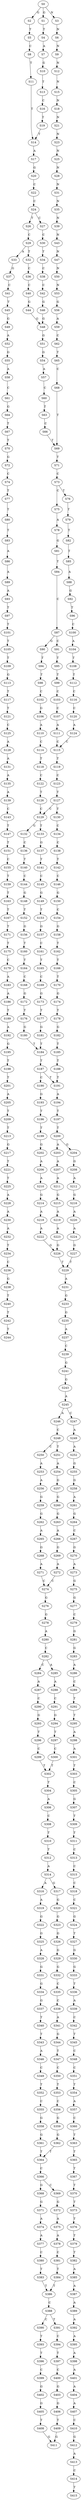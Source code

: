 strict digraph  {
	S0 -> S1 [ label = G ];
	S0 -> S2 [ label = G ];
	S0 -> S3 [ label = N ];
	S1 -> S4 [ label = T ];
	S2 -> S5 [ label = T ];
	S3 -> S6 [ label = N ];
	S4 -> S7 [ label = A ];
	S5 -> S8 [ label = C ];
	S6 -> S9 [ label = N ];
	S7 -> S10 [ label = G ];
	S8 -> S11 [ label = T ];
	S9 -> S12 [ label = N ];
	S10 -> S13 [ label = T ];
	S11 -> S14 [ label = T ];
	S12 -> S15 [ label = N ];
	S13 -> S16 [ label = C ];
	S14 -> S17 [ label = A ];
	S15 -> S18 [ label = N ];
	S16 -> S19 [ label = T ];
	S17 -> S20 [ label = G ];
	S18 -> S21 [ label = N ];
	S19 -> S14 [ label = T ];
	S20 -> S22 [ label = C ];
	S21 -> S23 [ label = N ];
	S22 -> S24 [ label = C ];
	S23 -> S25 [ label = N ];
	S24 -> S26 [ label = T ];
	S24 -> S27 [ label = C ];
	S25 -> S28 [ label = N ];
	S26 -> S29 [ label = C ];
	S27 -> S30 [ label = C ];
	S28 -> S31 [ label = N ];
	S29 -> S32 [ label = T ];
	S29 -> S33 [ label = A ];
	S30 -> S34 [ label = T ];
	S31 -> S35 [ label = N ];
	S32 -> S36 [ label = C ];
	S33 -> S37 [ label = G ];
	S34 -> S38 [ label = C ];
	S35 -> S39 [ label = N ];
	S36 -> S40 [ label = C ];
	S37 -> S41 [ label = C ];
	S38 -> S42 [ label = C ];
	S39 -> S43 [ label = N ];
	S40 -> S44 [ label = G ];
	S41 -> S45 [ label = T ];
	S42 -> S46 [ label = G ];
	S43 -> S47 [ label = N ];
	S44 -> S48 [ label = G ];
	S45 -> S49 [ label = G ];
	S46 -> S48 [ label = G ];
	S47 -> S50 [ label = N ];
	S48 -> S51 [ label = G ];
	S49 -> S52 [ label = A ];
	S50 -> S53 [ label = N ];
	S51 -> S54 [ label = G ];
	S52 -> S55 [ label = G ];
	S53 -> S56 [ label = G ];
	S54 -> S57 [ label = A ];
	S55 -> S58 [ label = A ];
	S56 -> S59 [ label = A ];
	S57 -> S60 [ label = C ];
	S58 -> S61 [ label = C ];
	S59 -> S62 [ label = C ];
	S60 -> S63 [ label = T ];
	S61 -> S64 [ label = G ];
	S62 -> S65 [ label = T ];
	S63 -> S66 [ label = C ];
	S64 -> S67 [ label = T ];
	S65 -> S68 [ label = C ];
	S66 -> S69 [ label = T ];
	S67 -> S70 [ label = T ];
	S68 -> S69 [ label = T ];
	S69 -> S71 [ label = T ];
	S70 -> S72 [ label = G ];
	S71 -> S73 [ label = C ];
	S72 -> S74 [ label = C ];
	S73 -> S75 [ label = C ];
	S73 -> S76 [ label = T ];
	S74 -> S77 [ label = T ];
	S75 -> S78 [ label = A ];
	S76 -> S79 [ label = T ];
	S77 -> S80 [ label = T ];
	S78 -> S81 [ label = G ];
	S79 -> S82 [ label = T ];
	S80 -> S83 [ label = T ];
	S81 -> S84 [ label = T ];
	S82 -> S85 [ label = T ];
	S83 -> S86 [ label = A ];
	S84 -> S87 [ label = C ];
	S85 -> S88 [ label = A ];
	S86 -> S89 [ label = A ];
	S87 -> S90 [ label = G ];
	S87 -> S91 [ label = C ];
	S88 -> S92 [ label = G ];
	S89 -> S93 [ label = A ];
	S90 -> S94 [ label = T ];
	S91 -> S95 [ label = T ];
	S92 -> S96 [ label = T ];
	S93 -> S97 [ label = T ];
	S94 -> S98 [ label = T ];
	S95 -> S99 [ label = T ];
	S96 -> S100 [ label = C ];
	S97 -> S101 [ label = T ];
	S98 -> S102 [ label = C ];
	S99 -> S103 [ label = C ];
	S100 -> S104 [ label = A ];
	S101 -> S105 [ label = T ];
	S102 -> S106 [ label = G ];
	S103 -> S107 [ label = C ];
	S104 -> S108 [ label = T ];
	S105 -> S109 [ label = T ];
	S106 -> S110 [ label = A ];
	S107 -> S111 [ label = A ];
	S108 -> S112 [ label = T ];
	S109 -> S113 [ label = G ];
	S110 -> S114 [ label = C ];
	S111 -> S115 [ label = C ];
	S112 -> S116 [ label = C ];
	S113 -> S117 [ label = T ];
	S114 -> S118 [ label = T ];
	S115 -> S119 [ label = T ];
	S116 -> S120 [ label = C ];
	S117 -> S121 [ label = T ];
	S118 -> S122 [ label = C ];
	S119 -> S123 [ label = C ];
	S120 -> S124 [ label = A ];
	S121 -> S125 [ label = C ];
	S122 -> S126 [ label = T ];
	S123 -> S127 [ label = T ];
	S124 -> S115 [ label = C ];
	S125 -> S128 [ label = A ];
	S126 -> S129 [ label = C ];
	S127 -> S130 [ label = T ];
	S127 -> S129 [ label = C ];
	S128 -> S131 [ label = A ];
	S129 -> S132 [ label = G ];
	S129 -> S133 [ label = T ];
	S130 -> S134 [ label = C ];
	S131 -> S135 [ label = A ];
	S132 -> S136 [ label = C ];
	S133 -> S137 [ label = G ];
	S134 -> S138 [ label = C ];
	S135 -> S139 [ label = A ];
	S136 -> S140 [ label = T ];
	S137 -> S141 [ label = T ];
	S138 -> S142 [ label = T ];
	S139 -> S143 [ label = C ];
	S140 -> S144 [ label = C ];
	S141 -> S145 [ label = C ];
	S142 -> S146 [ label = C ];
	S143 -> S147 [ label = T ];
	S144 -> S148 [ label = G ];
	S145 -> S149 [ label = G ];
	S146 -> S150 [ label = G ];
	S147 -> S151 [ label = T ];
	S148 -> S152 [ label = T ];
	S149 -> S153 [ label = T ];
	S150 -> S154 [ label = C ];
	S151 -> S155 [ label = C ];
	S152 -> S156 [ label = G ];
	S153 -> S157 [ label = G ];
	S154 -> S158 [ label = G ];
	S155 -> S159 [ label = T ];
	S156 -> S160 [ label = T ];
	S157 -> S161 [ label = C ];
	S158 -> S162 [ label = T ];
	S159 -> S163 [ label = T ];
	S160 -> S164 [ label = T ];
	S161 -> S165 [ label = T ];
	S162 -> S166 [ label = T ];
	S163 -> S167 [ label = T ];
	S164 -> S168 [ label = C ];
	S165 -> S169 [ label = C ];
	S166 -> S170 [ label = T ];
	S167 -> S171 [ label = T ];
	S168 -> S172 [ label = G ];
	S169 -> S173 [ label = G ];
	S170 -> S174 [ label = G ];
	S171 -> S175 [ label = T ];
	S172 -> S176 [ label = T ];
	S173 -> S177 [ label = T ];
	S174 -> S178 [ label = T ];
	S175 -> S179 [ label = C ];
	S176 -> S180 [ label = G ];
	S177 -> S181 [ label = G ];
	S178 -> S182 [ label = G ];
	S179 -> S183 [ label = A ];
	S180 -> S184 [ label = T ];
	S181 -> S184 [ label = T ];
	S182 -> S185 [ label = T ];
	S183 -> S186 [ label = A ];
	S184 -> S187 [ label = T ];
	S185 -> S188 [ label = T ];
	S186 -> S189 [ label = T ];
	S187 -> S190 [ label = C ];
	S187 -> S191 [ label = T ];
	S188 -> S191 [ label = T ];
	S189 -> S192 [ label = A ];
	S190 -> S193 [ label = G ];
	S191 -> S194 [ label = A ];
	S192 -> S195 [ label = G ];
	S193 -> S196 [ label = T ];
	S194 -> S197 [ label = T ];
	S195 -> S198 [ label = T ];
	S196 -> S199 [ label = T ];
	S197 -> S200 [ label = T ];
	S198 -> S201 [ label = T ];
	S199 -> S202 [ label = G ];
	S200 -> S203 [ label = A ];
	S200 -> S204 [ label = G ];
	S201 -> S205 [ label = A ];
	S202 -> S206 [ label = A ];
	S203 -> S207 [ label = A ];
	S204 -> S208 [ label = G ];
	S205 -> S209 [ label = T ];
	S206 -> S210 [ label = A ];
	S207 -> S211 [ label = A ];
	S208 -> S212 [ label = A ];
	S209 -> S213 [ label = T ];
	S210 -> S214 [ label = G ];
	S211 -> S215 [ label = G ];
	S212 -> S216 [ label = G ];
	S213 -> S217 [ label = G ];
	S214 -> S218 [ label = A ];
	S215 -> S219 [ label = A ];
	S216 -> S220 [ label = A ];
	S217 -> S221 [ label = T ];
	S218 -> S222 [ label = A ];
	S219 -> S223 [ label = A ];
	S220 -> S224 [ label = A ];
	S221 -> S225 [ label = T ];
	S222 -> S226 [ label = G ];
	S223 -> S226 [ label = G ];
	S224 -> S227 [ label = G ];
	S225 -> S228 [ label = A ];
	S226 -> S229 [ label = T ];
	S227 -> S229 [ label = T ];
	S228 -> S230 [ label = A ];
	S229 -> S231 [ label = A ];
	S230 -> S232 [ label = A ];
	S231 -> S233 [ label = G ];
	S232 -> S234 [ label = T ];
	S233 -> S235 [ label = G ];
	S234 -> S236 [ label = C ];
	S235 -> S237 [ label = A ];
	S236 -> S238 [ label = G ];
	S237 -> S239 [ label = C ];
	S238 -> S240 [ label = T ];
	S239 -> S241 [ label = G ];
	S240 -> S242 [ label = T ];
	S241 -> S243 [ label = G ];
	S242 -> S244 [ label = T ];
	S243 -> S245 [ label = A ];
	S245 -> S246 [ label = A ];
	S245 -> S247 [ label = C ];
	S246 -> S248 [ label = C ];
	S247 -> S249 [ label = A ];
	S248 -> S250 [ label = C ];
	S248 -> S251 [ label = T ];
	S249 -> S252 [ label = A ];
	S250 -> S253 [ label = A ];
	S251 -> S254 [ label = A ];
	S252 -> S255 [ label = G ];
	S253 -> S256 [ label = A ];
	S254 -> S257 [ label = G ];
	S255 -> S258 [ label = G ];
	S256 -> S259 [ label = G ];
	S257 -> S260 [ label = G ];
	S258 -> S261 [ label = A ];
	S259 -> S262 [ label = G ];
	S260 -> S263 [ label = G ];
	S261 -> S264 [ label = G ];
	S262 -> S265 [ label = A ];
	S263 -> S266 [ label = A ];
	S264 -> S267 [ label = C ];
	S265 -> S268 [ label = G ];
	S266 -> S269 [ label = G ];
	S267 -> S270 [ label = G ];
	S268 -> S271 [ label = A ];
	S269 -> S272 [ label = A ];
	S270 -> S273 [ label = A ];
	S271 -> S274 [ label = C ];
	S272 -> S274 [ label = C ];
	S273 -> S275 [ label = G ];
	S274 -> S276 [ label = G ];
	S275 -> S277 [ label = G ];
	S276 -> S278 [ label = G ];
	S277 -> S279 [ label = C ];
	S278 -> S280 [ label = A ];
	S279 -> S281 [ label = G ];
	S280 -> S282 [ label = C ];
	S281 -> S283 [ label = G ];
	S282 -> S284 [ label = C ];
	S282 -> S285 [ label = A ];
	S283 -> S286 [ label = A ];
	S284 -> S287 [ label = A ];
	S285 -> S288 [ label = A ];
	S286 -> S289 [ label = C ];
	S287 -> S290 [ label = C ];
	S288 -> S291 [ label = C ];
	S289 -> S292 [ label = T ];
	S290 -> S293 [ label = G ];
	S291 -> S294 [ label = G ];
	S292 -> S295 [ label = T ];
	S293 -> S296 [ label = T ];
	S294 -> S297 [ label = T ];
	S295 -> S298 [ label = A ];
	S296 -> S299 [ label = C ];
	S297 -> S300 [ label = C ];
	S298 -> S301 [ label = A ];
	S299 -> S302 [ label = T ];
	S300 -> S302 [ label = T ];
	S301 -> S303 [ label = T ];
	S302 -> S304 [ label = T ];
	S303 -> S305 [ label = C ];
	S304 -> S306 [ label = A ];
	S305 -> S307 [ label = G ];
	S306 -> S308 [ label = C ];
	S307 -> S309 [ label = T ];
	S308 -> S310 [ label = T ];
	S309 -> S311 [ label = T ];
	S310 -> S312 [ label = T ];
	S311 -> S313 [ label = C ];
	S312 -> S314 [ label = A ];
	S313 -> S315 [ label = C ];
	S314 -> S316 [ label = A ];
	S314 -> S317 [ label = G ];
	S315 -> S318 [ label = C ];
	S316 -> S319 [ label = A ];
	S317 -> S320 [ label = G ];
	S318 -> S321 [ label = C ];
	S319 -> S322 [ label = G ];
	S320 -> S323 [ label = G ];
	S321 -> S324 [ label = G ];
	S322 -> S325 [ label = G ];
	S323 -> S326 [ label = G ];
	S324 -> S327 [ label = T ];
	S325 -> S328 [ label = A ];
	S326 -> S329 [ label = G ];
	S327 -> S330 [ label = G ];
	S328 -> S331 [ label = G ];
	S329 -> S332 [ label = G ];
	S330 -> S333 [ label = G ];
	S331 -> S334 [ label = G ];
	S332 -> S335 [ label = C ];
	S333 -> S336 [ label = T ];
	S334 -> S337 [ label = G ];
	S335 -> S338 [ label = C ];
	S336 -> S339 [ label = A ];
	S337 -> S340 [ label = T ];
	S338 -> S341 [ label = A ];
	S339 -> S342 [ label = C ];
	S340 -> S343 [ label = T ];
	S341 -> S344 [ label = G ];
	S342 -> S345 [ label = T ];
	S343 -> S346 [ label = A ];
	S344 -> S347 [ label = T ];
	S345 -> S348 [ label = C ];
	S346 -> S349 [ label = C ];
	S347 -> S350 [ label = C ];
	S348 -> S351 [ label = C ];
	S349 -> S352 [ label = T ];
	S350 -> S353 [ label = T ];
	S351 -> S354 [ label = T ];
	S352 -> S355 [ label = C ];
	S353 -> S356 [ label = C ];
	S354 -> S357 [ label = A ];
	S355 -> S358 [ label = G ];
	S356 -> S359 [ label = G ];
	S357 -> S360 [ label = C ];
	S358 -> S361 [ label = G ];
	S359 -> S362 [ label = G ];
	S360 -> S363 [ label = T ];
	S361 -> S364 [ label = T ];
	S362 -> S364 [ label = T ];
	S363 -> S365 [ label = T ];
	S364 -> S366 [ label = C ];
	S365 -> S367 [ label = T ];
	S366 -> S368 [ label = G ];
	S366 -> S369 [ label = C ];
	S367 -> S370 [ label = T ];
	S368 -> S371 [ label = G ];
	S369 -> S372 [ label = G ];
	S370 -> S373 [ label = T ];
	S371 -> S374 [ label = A ];
	S372 -> S375 [ label = A ];
	S373 -> S376 [ label = T ];
	S374 -> S377 [ label = A ];
	S375 -> S378 [ label = A ];
	S376 -> S379 [ label = T ];
	S377 -> S380 [ label = C ];
	S378 -> S381 [ label = C ];
	S379 -> S382 [ label = T ];
	S380 -> S383 [ label = T ];
	S381 -> S384 [ label = T ];
	S382 -> S385 [ label = A ];
	S383 -> S386 [ label = T ];
	S384 -> S386 [ label = T ];
	S385 -> S387 [ label = A ];
	S386 -> S388 [ label = C ];
	S387 -> S389 [ label = A ];
	S388 -> S390 [ label = C ];
	S388 -> S391 [ label = T ];
	S389 -> S392 [ label = A ];
	S390 -> S393 [ label = T ];
	S391 -> S394 [ label = C ];
	S392 -> S395 [ label = A ];
	S393 -> S396 [ label = T ];
	S394 -> S397 [ label = T ];
	S395 -> S398 [ label = A ];
	S396 -> S399 [ label = C ];
	S397 -> S400 [ label = C ];
	S398 -> S401 [ label = A ];
	S399 -> S402 [ label = G ];
	S400 -> S403 [ label = G ];
	S401 -> S404 [ label = A ];
	S402 -> S405 [ label = G ];
	S403 -> S406 [ label = G ];
	S404 -> S407 [ label = A ];
	S405 -> S408 [ label = T ];
	S406 -> S409 [ label = T ];
	S407 -> S410 [ label = C ];
	S408 -> S411 [ label = G ];
	S409 -> S411 [ label = G ];
	S410 -> S412 [ label = G ];
	S412 -> S413 [ label = A ];
	S413 -> S414 [ label = C ];
	S414 -> S415 [ label = T ];
}
